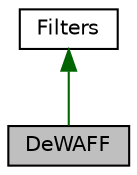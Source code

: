 digraph "DeWAFF"
{
 // LATEX_PDF_SIZE
  edge [fontname="Helvetica",fontsize="10",labelfontname="Helvetica",labelfontsize="10"];
  node [fontname="Helvetica",fontsize="10",shape=record];
  Node1 [label="DeWAFF",height=0.2,width=0.4,color="black", fillcolor="grey75", style="filled", fontcolor="black",tooltip="Deceived Weighted Average Filters Framework class It applies a filter which intput and weighting inpu..."];
  Node2 -> Node1 [dir="back",color="darkgreen",fontsize="10",style="solid",fontname="Helvetica"];
  Node2 [label="Filters",height=0.2,width=0.4,color="black", fillcolor="white", style="filled",URL="$class_filters.html",tooltip="Class containing Weighted Average Filters (WAFs). This implementation relies on padding the original ..."];
}
